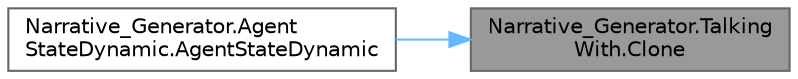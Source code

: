 digraph "Narrative_Generator.TalkingWith.Clone"
{
 // LATEX_PDF_SIZE
  bgcolor="transparent";
  edge [fontname=Helvetica,fontsize=10,labelfontname=Helvetica,labelfontsize=10];
  node [fontname=Helvetica,fontsize=10,shape=box,height=0.2,width=0.4];
  rankdir="RL";
  Node1 [label="Narrative_Generator.Talking\lWith.Clone",height=0.2,width=0.4,color="gray40", fillcolor="grey60", style="filled", fontcolor="black",tooltip="Method for cloning an TalkingWith instance."];
  Node1 -> Node2 [dir="back",color="steelblue1",style="solid"];
  Node2 [label="Narrative_Generator.Agent\lStateDynamic.AgentStateDynamic",height=0.2,width=0.4,color="grey40", fillcolor="white", style="filled",URL="$class_narrative___generator_1_1_agent_state_dynamic.html#ac3e7ff983f7252a9b21753f7c788588e",tooltip="Constructor with parameters of the dynamic part of the agent, which creates a new instance of the age..."];
}
